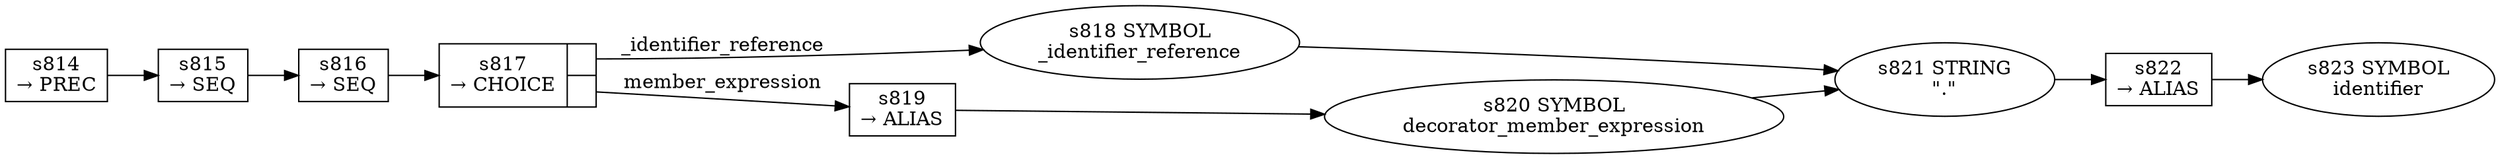 
  digraph decorator_member_expression {
  
    rankdir=LR;
  
    s814 [label="s814\n&rarr; PREC", shape=record, fixedsize=false, peripheries=1];
  s815 [label="s815\n&rarr; SEQ", shape=record, fixedsize=false, peripheries=1];
  s816 [label="s816\n&rarr; SEQ", shape=record, fixedsize=false, peripheries=1];
  s817 [label="{s817\n&rarr; CHOICE|{<p0>|<p1>}}", shape=record, fixedsize=false, peripheries=1];
  s818 [label="s818 SYMBOL\n_identifier_reference" href="javascript-grammar.json._identifier_reference.dot.svg"];
  s817:p0 -> s818 [label="_identifier_reference"];
  s819 [label="s819\n&rarr; ALIAS", shape=record, fixedsize=false, peripheries=1];
  s820 [label="s820 SYMBOL\ndecorator_member_expression" href="javascript-grammar.json.decorator_member_expression.dot.svg"];
  s819 -> s820 [];
  s817:p1 -> s819 [label="member_expression"];
  s816 -> s817 [];
  s821 [label="s821 STRING\n\".\""];
  s818 -> s821 [];
  s820 -> s821 [];
  s822 [label="s822\n&rarr; ALIAS", shape=record, fixedsize=false, peripheries=1];
  s823 [label="s823 SYMBOL\nidentifier" href="javascript-grammar.json.identifier.dot.svg"];
  s822 -> s823 [];
  s821 -> s822 [];
  s815 -> s816 [];
  s814 -> s815 [];
  
  }
  